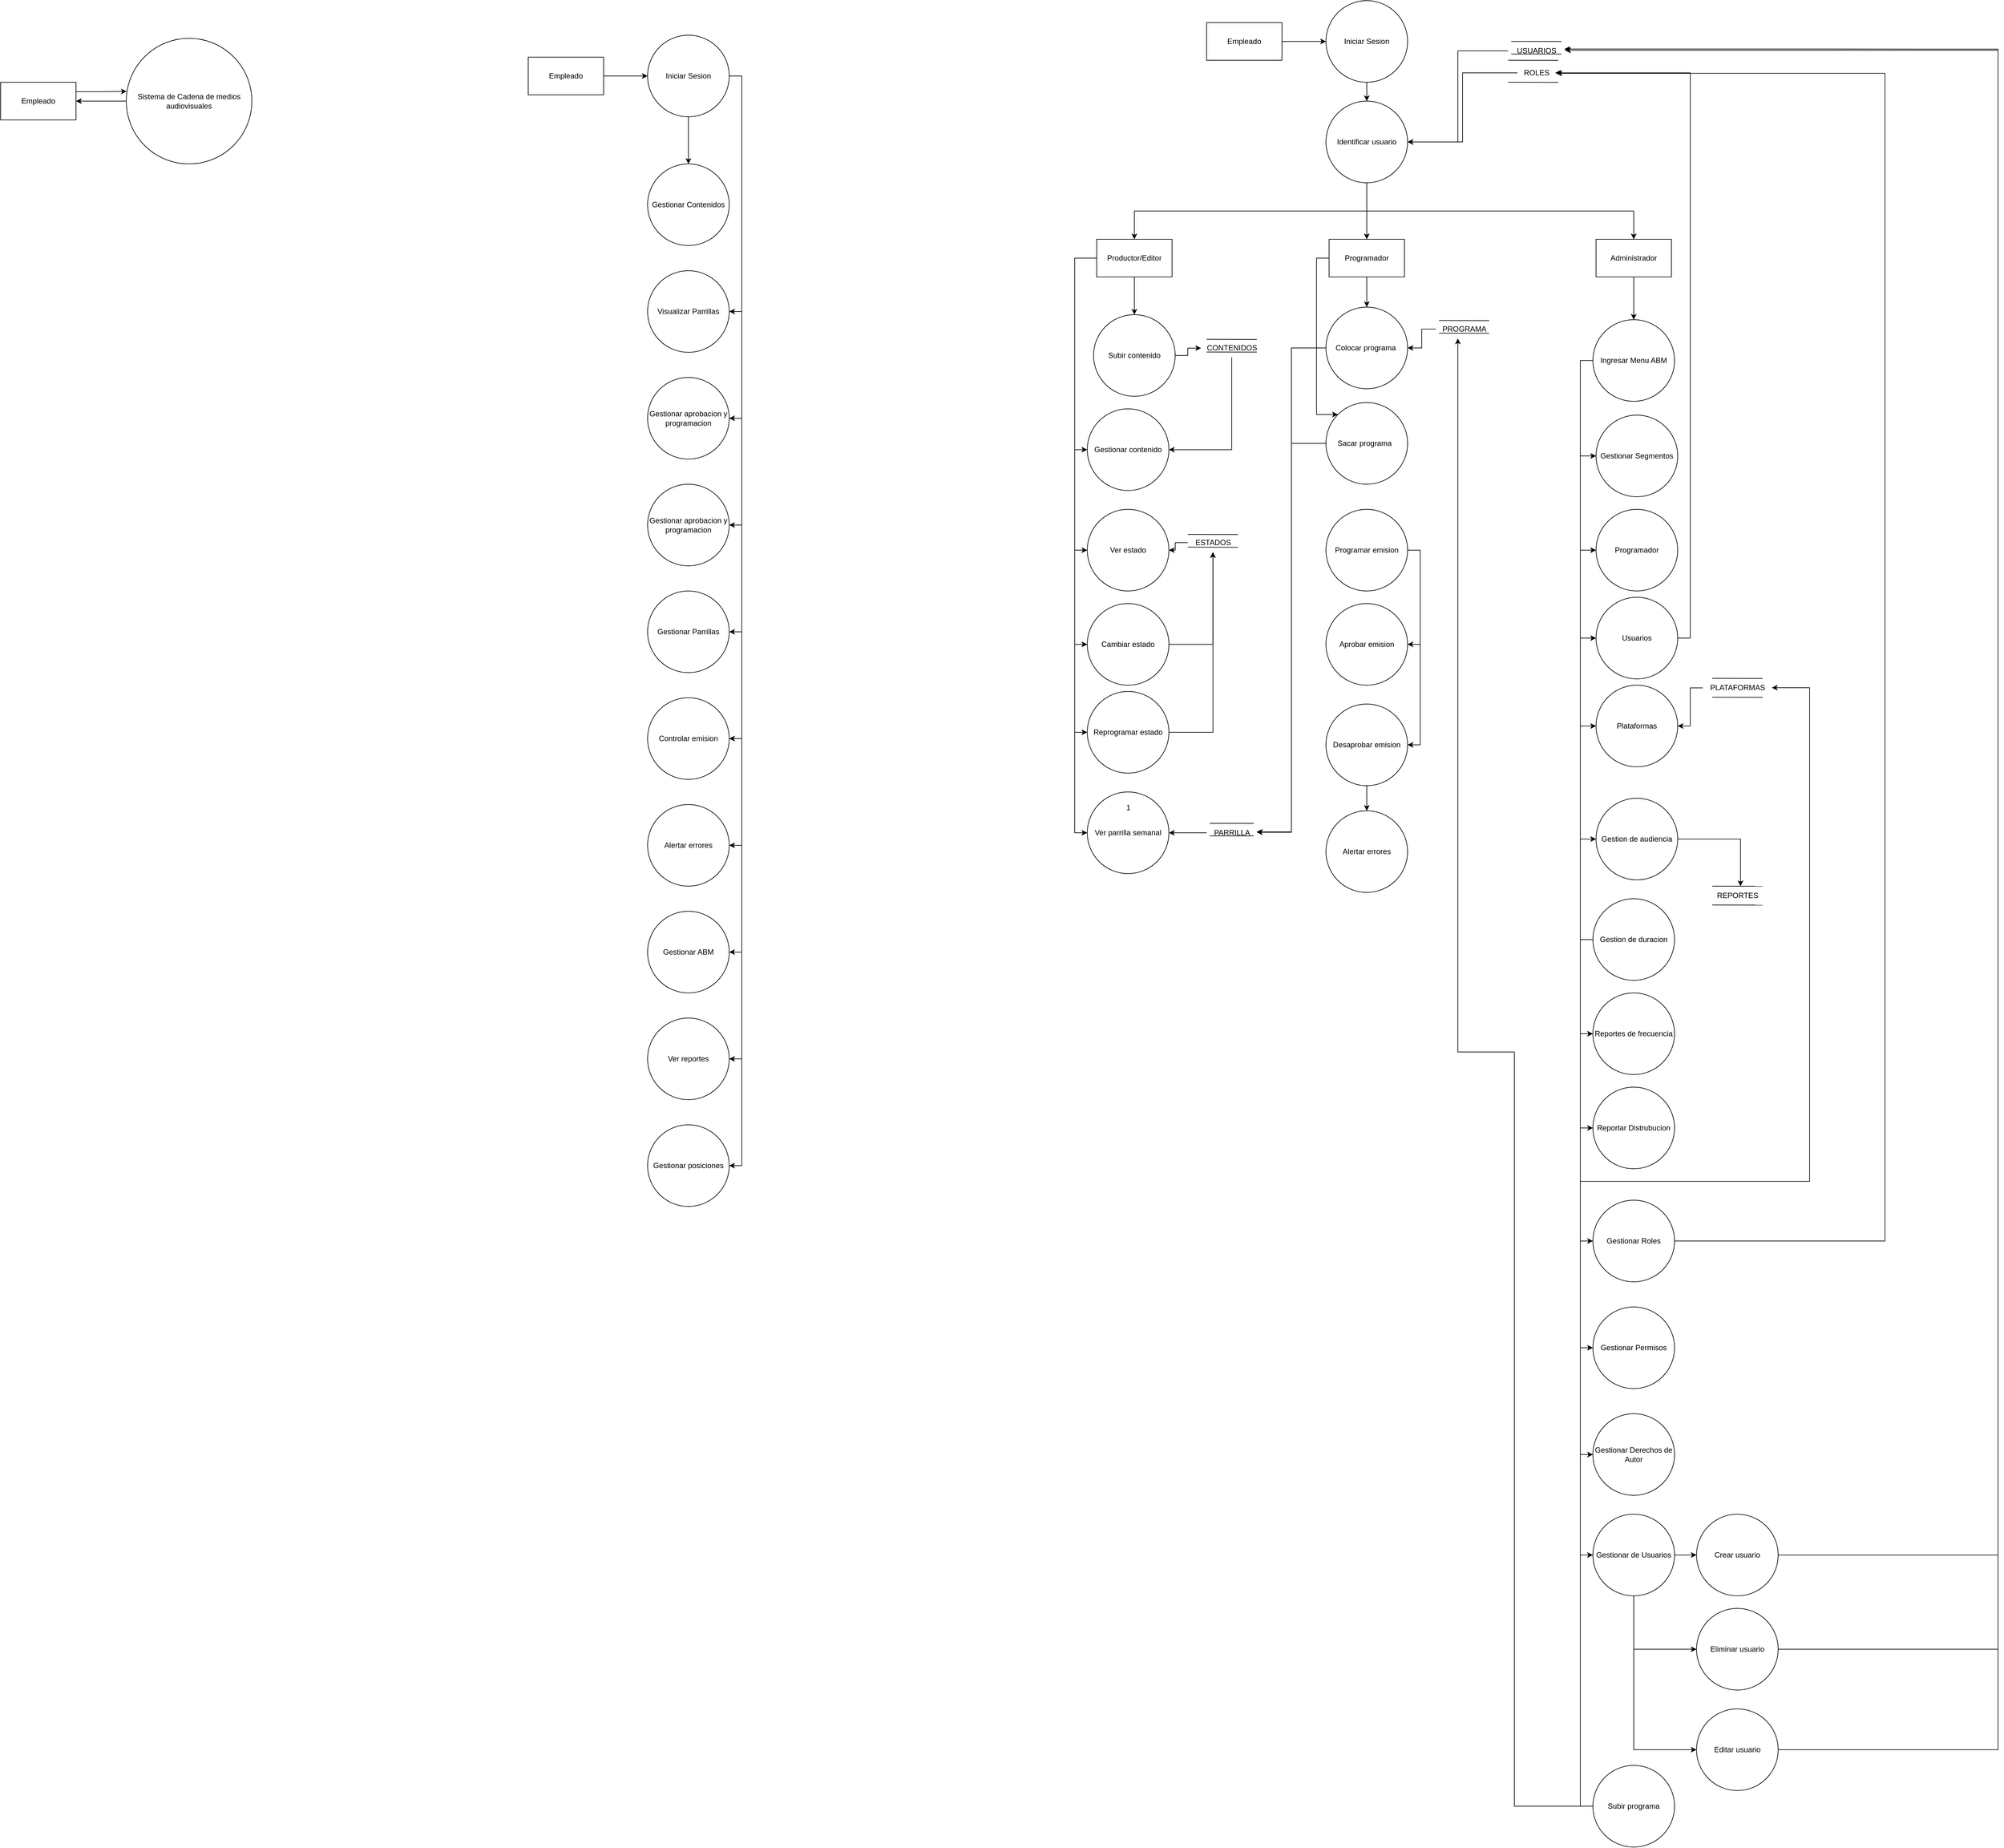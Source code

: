 <mxfile version="21.2.8" type="device">
  <diagram name="Página-1" id="Ly1dpZhFKaLRwfkJaXlY">
    <mxGraphModel dx="2390" dy="1407" grid="1" gridSize="10" guides="1" tooltips="1" connect="1" arrows="1" fold="1" page="1" pageScale="1" pageWidth="827" pageHeight="1169" math="0" shadow="0">
      <root>
        <mxCell id="0" />
        <mxCell id="1" parent="0" />
        <mxCell id="QG6XiLSZ6is3IQgDiI_S-5" style="edgeStyle=orthogonalEdgeStyle;rounded=0;orthogonalLoop=1;jettySize=auto;html=1;exitX=0;exitY=0.5;exitDx=0;exitDy=0;entryX=1;entryY=0.5;entryDx=0;entryDy=0;" parent="1" source="QG6XiLSZ6is3IQgDiI_S-1" target="QG6XiLSZ6is3IQgDiI_S-2" edge="1">
          <mxGeometry relative="1" as="geometry" />
        </mxCell>
        <mxCell id="QG6XiLSZ6is3IQgDiI_S-1" value="Sistema de Cadena de medios audiovisuales" style="ellipse;whiteSpace=wrap;html=1;aspect=fixed;" parent="1" vertex="1">
          <mxGeometry x="200" y="180" width="200" height="200" as="geometry" />
        </mxCell>
        <mxCell id="QG6XiLSZ6is3IQgDiI_S-4" style="edgeStyle=orthogonalEdgeStyle;rounded=0;orthogonalLoop=1;jettySize=auto;html=1;exitX=1;exitY=0.25;exitDx=0;exitDy=0;entryX=0.003;entryY=0.423;entryDx=0;entryDy=0;entryPerimeter=0;" parent="1" source="QG6XiLSZ6is3IQgDiI_S-2" target="QG6XiLSZ6is3IQgDiI_S-1" edge="1">
          <mxGeometry relative="1" as="geometry" />
        </mxCell>
        <mxCell id="QG6XiLSZ6is3IQgDiI_S-2" value="Empleado" style="rounded=0;whiteSpace=wrap;html=1;" parent="1" vertex="1">
          <mxGeometry y="250" width="120" height="60" as="geometry" />
        </mxCell>
        <mxCell id="QG6XiLSZ6is3IQgDiI_S-16" style="edgeStyle=orthogonalEdgeStyle;rounded=0;orthogonalLoop=1;jettySize=auto;html=1;entryX=0;entryY=0.5;entryDx=0;entryDy=0;" parent="1" source="QG6XiLSZ6is3IQgDiI_S-7" target="QG6XiLSZ6is3IQgDiI_S-8" edge="1">
          <mxGeometry relative="1" as="geometry" />
        </mxCell>
        <mxCell id="QG6XiLSZ6is3IQgDiI_S-7" value="Empleado" style="rounded=0;whiteSpace=wrap;html=1;" parent="1" vertex="1">
          <mxGeometry x="840" y="210" width="120" height="60" as="geometry" />
        </mxCell>
        <mxCell id="QG6XiLSZ6is3IQgDiI_S-30" style="edgeStyle=orthogonalEdgeStyle;rounded=0;orthogonalLoop=1;jettySize=auto;html=1;" parent="1" source="QG6XiLSZ6is3IQgDiI_S-8" target="QG6XiLSZ6is3IQgDiI_S-19" edge="1">
          <mxGeometry relative="1" as="geometry" />
        </mxCell>
        <mxCell id="QG6XiLSZ6is3IQgDiI_S-31" style="edgeStyle=orthogonalEdgeStyle;rounded=0;orthogonalLoop=1;jettySize=auto;html=1;exitX=1;exitY=0.5;exitDx=0;exitDy=0;entryX=1;entryY=0.5;entryDx=0;entryDy=0;" parent="1" source="QG6XiLSZ6is3IQgDiI_S-8" target="QG6XiLSZ6is3IQgDiI_S-20" edge="1">
          <mxGeometry relative="1" as="geometry" />
        </mxCell>
        <mxCell id="QG6XiLSZ6is3IQgDiI_S-32" style="edgeStyle=orthogonalEdgeStyle;rounded=0;orthogonalLoop=1;jettySize=auto;html=1;exitX=1;exitY=0.5;exitDx=0;exitDy=0;entryX=1;entryY=0.5;entryDx=0;entryDy=0;" parent="1" source="QG6XiLSZ6is3IQgDiI_S-8" target="QG6XiLSZ6is3IQgDiI_S-21" edge="1">
          <mxGeometry relative="1" as="geometry" />
        </mxCell>
        <mxCell id="QG6XiLSZ6is3IQgDiI_S-34" style="edgeStyle=orthogonalEdgeStyle;rounded=0;orthogonalLoop=1;jettySize=auto;html=1;exitX=1;exitY=0.5;exitDx=0;exitDy=0;entryX=1;entryY=0.5;entryDx=0;entryDy=0;" parent="1" source="QG6XiLSZ6is3IQgDiI_S-8" target="QG6XiLSZ6is3IQgDiI_S-22" edge="1">
          <mxGeometry relative="1" as="geometry" />
        </mxCell>
        <mxCell id="QG6XiLSZ6is3IQgDiI_S-35" style="edgeStyle=orthogonalEdgeStyle;rounded=0;orthogonalLoop=1;jettySize=auto;html=1;exitX=1;exitY=0.5;exitDx=0;exitDy=0;entryX=1;entryY=0.5;entryDx=0;entryDy=0;" parent="1" source="QG6XiLSZ6is3IQgDiI_S-8" target="QG6XiLSZ6is3IQgDiI_S-24" edge="1">
          <mxGeometry relative="1" as="geometry" />
        </mxCell>
        <mxCell id="QG6XiLSZ6is3IQgDiI_S-37" style="edgeStyle=orthogonalEdgeStyle;rounded=0;orthogonalLoop=1;jettySize=auto;html=1;exitX=1;exitY=0.5;exitDx=0;exitDy=0;entryX=1;entryY=0.5;entryDx=0;entryDy=0;" parent="1" source="QG6XiLSZ6is3IQgDiI_S-8" target="QG6XiLSZ6is3IQgDiI_S-25" edge="1">
          <mxGeometry relative="1" as="geometry" />
        </mxCell>
        <mxCell id="QG6XiLSZ6is3IQgDiI_S-38" style="edgeStyle=orthogonalEdgeStyle;rounded=0;orthogonalLoop=1;jettySize=auto;html=1;exitX=1;exitY=0.5;exitDx=0;exitDy=0;entryX=1;entryY=0.5;entryDx=0;entryDy=0;" parent="1" source="QG6XiLSZ6is3IQgDiI_S-8" target="QG6XiLSZ6is3IQgDiI_S-26" edge="1">
          <mxGeometry relative="1" as="geometry" />
        </mxCell>
        <mxCell id="QG6XiLSZ6is3IQgDiI_S-39" style="edgeStyle=orthogonalEdgeStyle;rounded=0;orthogonalLoop=1;jettySize=auto;html=1;exitX=1;exitY=0.5;exitDx=0;exitDy=0;entryX=1;entryY=0.5;entryDx=0;entryDy=0;" parent="1" source="QG6XiLSZ6is3IQgDiI_S-8" target="QG6XiLSZ6is3IQgDiI_S-27" edge="1">
          <mxGeometry relative="1" as="geometry" />
        </mxCell>
        <mxCell id="QG6XiLSZ6is3IQgDiI_S-40" style="edgeStyle=orthogonalEdgeStyle;rounded=0;orthogonalLoop=1;jettySize=auto;html=1;exitX=1;exitY=0.5;exitDx=0;exitDy=0;entryX=1;entryY=0.5;entryDx=0;entryDy=0;" parent="1" source="QG6XiLSZ6is3IQgDiI_S-8" target="QG6XiLSZ6is3IQgDiI_S-28" edge="1">
          <mxGeometry relative="1" as="geometry" />
        </mxCell>
        <mxCell id="QG6XiLSZ6is3IQgDiI_S-41" style="edgeStyle=orthogonalEdgeStyle;rounded=0;orthogonalLoop=1;jettySize=auto;html=1;exitX=1;exitY=0.5;exitDx=0;exitDy=0;entryX=1;entryY=0.5;entryDx=0;entryDy=0;" parent="1" source="QG6XiLSZ6is3IQgDiI_S-8" target="QG6XiLSZ6is3IQgDiI_S-29" edge="1">
          <mxGeometry relative="1" as="geometry" />
        </mxCell>
        <mxCell id="QG6XiLSZ6is3IQgDiI_S-8" value="Iniciar Sesion" style="ellipse;whiteSpace=wrap;html=1;aspect=fixed;" parent="1" vertex="1">
          <mxGeometry x="1030" y="175" width="130" height="130" as="geometry" />
        </mxCell>
        <mxCell id="QG6XiLSZ6is3IQgDiI_S-19" value="Gestionar Contenidos" style="ellipse;whiteSpace=wrap;html=1;aspect=fixed;" parent="1" vertex="1">
          <mxGeometry x="1030" y="380" width="130" height="130" as="geometry" />
        </mxCell>
        <mxCell id="QG6XiLSZ6is3IQgDiI_S-20" value="Visualizar Parrillas" style="ellipse;whiteSpace=wrap;html=1;aspect=fixed;" parent="1" vertex="1">
          <mxGeometry x="1030" y="550" width="130" height="130" as="geometry" />
        </mxCell>
        <mxCell id="QG6XiLSZ6is3IQgDiI_S-21" value="Gestionar aprobacion y programacion" style="ellipse;whiteSpace=wrap;html=1;aspect=fixed;" parent="1" vertex="1">
          <mxGeometry x="1030" y="720" width="130" height="130" as="geometry" />
        </mxCell>
        <mxCell id="QG6XiLSZ6is3IQgDiI_S-22" value="Gestionar aprobacion y programacion" style="ellipse;whiteSpace=wrap;html=1;aspect=fixed;" parent="1" vertex="1">
          <mxGeometry x="1030" y="890" width="130" height="130" as="geometry" />
        </mxCell>
        <mxCell id="QG6XiLSZ6is3IQgDiI_S-24" value="Gestionar Parrillas" style="ellipse;whiteSpace=wrap;html=1;aspect=fixed;" parent="1" vertex="1">
          <mxGeometry x="1030" y="1060" width="130" height="130" as="geometry" />
        </mxCell>
        <mxCell id="QG6XiLSZ6is3IQgDiI_S-25" value="Controlar emision" style="ellipse;whiteSpace=wrap;html=1;aspect=fixed;" parent="1" vertex="1">
          <mxGeometry x="1030" y="1230" width="130" height="130" as="geometry" />
        </mxCell>
        <mxCell id="QG6XiLSZ6is3IQgDiI_S-26" value="Alertar errores" style="ellipse;whiteSpace=wrap;html=1;aspect=fixed;" parent="1" vertex="1">
          <mxGeometry x="1030" y="1400" width="130" height="130" as="geometry" />
        </mxCell>
        <mxCell id="QG6XiLSZ6is3IQgDiI_S-27" value="Gestionar ABM" style="ellipse;whiteSpace=wrap;html=1;aspect=fixed;" parent="1" vertex="1">
          <mxGeometry x="1030" y="1570" width="130" height="130" as="geometry" />
        </mxCell>
        <mxCell id="QG6XiLSZ6is3IQgDiI_S-28" value="Ver reportes" style="ellipse;whiteSpace=wrap;html=1;aspect=fixed;" parent="1" vertex="1">
          <mxGeometry x="1030" y="1740" width="130" height="130" as="geometry" />
        </mxCell>
        <mxCell id="QG6XiLSZ6is3IQgDiI_S-29" value="Gestionar posiciones" style="ellipse;whiteSpace=wrap;html=1;aspect=fixed;" parent="1" vertex="1">
          <mxGeometry x="1030" y="1910" width="130" height="130" as="geometry" />
        </mxCell>
        <mxCell id="QG6XiLSZ6is3IQgDiI_S-42" style="edgeStyle=orthogonalEdgeStyle;rounded=0;orthogonalLoop=1;jettySize=auto;html=1;entryX=0;entryY=0.5;entryDx=0;entryDy=0;" parent="1" source="QG6XiLSZ6is3IQgDiI_S-43" target="QG6XiLSZ6is3IQgDiI_S-54" edge="1">
          <mxGeometry relative="1" as="geometry" />
        </mxCell>
        <mxCell id="QG6XiLSZ6is3IQgDiI_S-43" value="Empleado" style="rounded=0;whiteSpace=wrap;html=1;" parent="1" vertex="1">
          <mxGeometry x="1920" y="155" width="120" height="60" as="geometry" />
        </mxCell>
        <mxCell id="QG6XiLSZ6is3IQgDiI_S-74" style="edgeStyle=orthogonalEdgeStyle;rounded=0;orthogonalLoop=1;jettySize=auto;html=1;exitX=0.5;exitY=1;exitDx=0;exitDy=0;entryX=0.5;entryY=0;entryDx=0;entryDy=0;" parent="1" source="QG6XiLSZ6is3IQgDiI_S-54" target="QG6XiLSZ6is3IQgDiI_S-65" edge="1">
          <mxGeometry relative="1" as="geometry" />
        </mxCell>
        <mxCell id="QG6XiLSZ6is3IQgDiI_S-54" value="Iniciar Sesion" style="ellipse;whiteSpace=wrap;html=1;aspect=fixed;" parent="1" vertex="1">
          <mxGeometry x="2110" y="120" width="130" height="130" as="geometry" />
        </mxCell>
        <mxCell id="QG6XiLSZ6is3IQgDiI_S-104" style="edgeStyle=orthogonalEdgeStyle;rounded=0;orthogonalLoop=1;jettySize=auto;html=1;entryX=0.012;entryY=0.511;entryDx=0;entryDy=0;entryPerimeter=0;" parent="1" source="QG6XiLSZ6is3IQgDiI_S-55" target="QG6XiLSZ6is3IQgDiI_S-103" edge="1">
          <mxGeometry relative="1" as="geometry" />
        </mxCell>
        <mxCell id="QG6XiLSZ6is3IQgDiI_S-55" value="Subir contenido" style="ellipse;whiteSpace=wrap;html=1;aspect=fixed;" parent="1" vertex="1">
          <mxGeometry x="1740" y="620" width="130" height="130" as="geometry" />
        </mxCell>
        <mxCell id="QG6XiLSZ6is3IQgDiI_S-56" value="Ver parrilla semanal" style="ellipse;whiteSpace=wrap;html=1;aspect=fixed;" parent="1" vertex="1">
          <mxGeometry x="1730" y="1380" width="130" height="130" as="geometry" />
        </mxCell>
        <mxCell id="QG6XiLSZ6is3IQgDiI_S-57" value="Ver estado" style="ellipse;whiteSpace=wrap;html=1;aspect=fixed;" parent="1" vertex="1">
          <mxGeometry x="1730" y="930" width="130" height="130" as="geometry" />
        </mxCell>
        <mxCell id="QG6XiLSZ6is3IQgDiI_S-132" style="edgeStyle=orthogonalEdgeStyle;rounded=0;orthogonalLoop=1;jettySize=auto;html=1;exitX=0;exitY=0.5;exitDx=0;exitDy=0;entryX=1;entryY=0.474;entryDx=0;entryDy=0;entryPerimeter=0;" parent="1" source="QG6XiLSZ6is3IQgDiI_S-59" target="QG6XiLSZ6is3IQgDiI_S-123" edge="1">
          <mxGeometry relative="1" as="geometry" />
        </mxCell>
        <mxCell id="QG6XiLSZ6is3IQgDiI_S-59" value="Colocar programa&amp;nbsp;" style="ellipse;whiteSpace=wrap;html=1;aspect=fixed;" parent="1" vertex="1">
          <mxGeometry x="2110" y="608" width="130" height="130" as="geometry" />
        </mxCell>
        <mxCell id="QG6XiLSZ6is3IQgDiI_S-60" value="Aprobar emision" style="ellipse;whiteSpace=wrap;html=1;aspect=fixed;" parent="1" vertex="1">
          <mxGeometry x="2110" y="1080" width="130" height="130" as="geometry" />
        </mxCell>
        <mxCell id="QG6XiLSZ6is3IQgDiI_S-61" value="Alertar errores" style="ellipse;whiteSpace=wrap;html=1;aspect=fixed;" parent="1" vertex="1">
          <mxGeometry x="2110" y="1410" width="130" height="130" as="geometry" />
        </mxCell>
        <mxCell id="QG6XiLSZ6is3IQgDiI_S-83" style="edgeStyle=orthogonalEdgeStyle;rounded=0;orthogonalLoop=1;jettySize=auto;html=1;exitX=0.5;exitY=1;exitDx=0;exitDy=0;entryX=0.5;entryY=0;entryDx=0;entryDy=0;" parent="1" source="QG6XiLSZ6is3IQgDiI_S-65" target="QG6XiLSZ6is3IQgDiI_S-78" edge="1">
          <mxGeometry relative="1" as="geometry" />
        </mxCell>
        <mxCell id="QG6XiLSZ6is3IQgDiI_S-125" style="edgeStyle=orthogonalEdgeStyle;rounded=0;orthogonalLoop=1;jettySize=auto;html=1;exitX=0.5;exitY=1;exitDx=0;exitDy=0;" parent="1" source="QG6XiLSZ6is3IQgDiI_S-65" target="QG6XiLSZ6is3IQgDiI_S-80" edge="1">
          <mxGeometry relative="1" as="geometry" />
        </mxCell>
        <mxCell id="V4vordujrHXwyQd8BHpG-1" style="edgeStyle=orthogonalEdgeStyle;rounded=0;orthogonalLoop=1;jettySize=auto;html=1;exitX=0.5;exitY=1;exitDx=0;exitDy=0;" parent="1" source="QG6XiLSZ6is3IQgDiI_S-65" target="QG6XiLSZ6is3IQgDiI_S-81" edge="1">
          <mxGeometry relative="1" as="geometry" />
        </mxCell>
        <mxCell id="QG6XiLSZ6is3IQgDiI_S-65" value="Identificar usuario" style="ellipse;whiteSpace=wrap;html=1;aspect=fixed;" parent="1" vertex="1">
          <mxGeometry x="2110" y="280" width="130" height="130" as="geometry" />
        </mxCell>
        <mxCell id="QG6XiLSZ6is3IQgDiI_S-67" value="" style="endArrow=none;html=1;rounded=0;" parent="1" source="QG6XiLSZ6is3IQgDiI_S-72" edge="1">
          <mxGeometry width="50" height="50" relative="1" as="geometry">
            <mxPoint x="2400" y="214.92" as="sourcePoint" />
            <mxPoint x="2480" y="215.08" as="targetPoint" />
            <Array as="points">
              <mxPoint x="2400" y="214.92" />
            </Array>
          </mxGeometry>
        </mxCell>
        <mxCell id="QG6XiLSZ6is3IQgDiI_S-68" value="" style="endArrow=none;html=1;rounded=0;" parent="1" edge="1">
          <mxGeometry width="50" height="50" relative="1" as="geometry">
            <mxPoint x="2400" y="250" as="sourcePoint" />
            <mxPoint x="2480" y="250.16" as="targetPoint" />
            <Array as="points">
              <mxPoint x="2400" y="250" />
            </Array>
          </mxGeometry>
        </mxCell>
        <mxCell id="QG6XiLSZ6is3IQgDiI_S-75" style="edgeStyle=orthogonalEdgeStyle;rounded=0;orthogonalLoop=1;jettySize=auto;html=1;entryX=1;entryY=0.5;entryDx=0;entryDy=0;" parent="1" source="QG6XiLSZ6is3IQgDiI_S-69" target="QG6XiLSZ6is3IQgDiI_S-65" edge="1">
          <mxGeometry relative="1" as="geometry" />
        </mxCell>
        <mxCell id="QG6XiLSZ6is3IQgDiI_S-69" value="ROLES" style="text;html=1;align=center;verticalAlign=middle;resizable=0;points=[];autosize=1;strokeColor=none;fillColor=none;" parent="1" vertex="1">
          <mxGeometry x="2415" y="220" width="60" height="30" as="geometry" />
        </mxCell>
        <mxCell id="QG6XiLSZ6is3IQgDiI_S-70" value="" style="endArrow=none;html=1;rounded=0;" parent="1" edge="1">
          <mxGeometry width="50" height="50" relative="1" as="geometry">
            <mxPoint x="2405" y="184.84" as="sourcePoint" />
            <mxPoint x="2485" y="185" as="targetPoint" />
            <Array as="points">
              <mxPoint x="2405" y="184.84" />
            </Array>
          </mxGeometry>
        </mxCell>
        <mxCell id="QG6XiLSZ6is3IQgDiI_S-71" value="" style="endArrow=none;html=1;rounded=0;" parent="1" edge="1">
          <mxGeometry width="50" height="50" relative="1" as="geometry">
            <mxPoint x="2405" y="205" as="sourcePoint" />
            <mxPoint x="2485" y="205.16" as="targetPoint" />
            <Array as="points">
              <mxPoint x="2405" y="205" />
            </Array>
          </mxGeometry>
        </mxCell>
        <mxCell id="QG6XiLSZ6is3IQgDiI_S-77" style="edgeStyle=orthogonalEdgeStyle;rounded=0;orthogonalLoop=1;jettySize=auto;html=1;entryX=1;entryY=0.5;entryDx=0;entryDy=0;" parent="1" source="QG6XiLSZ6is3IQgDiI_S-72" target="QG6XiLSZ6is3IQgDiI_S-65" edge="1">
          <mxGeometry relative="1" as="geometry" />
        </mxCell>
        <mxCell id="QG6XiLSZ6is3IQgDiI_S-91" style="edgeStyle=orthogonalEdgeStyle;rounded=0;orthogonalLoop=1;jettySize=auto;html=1;exitX=0.5;exitY=1;exitDx=0;exitDy=0;entryX=0.5;entryY=0;entryDx=0;entryDy=0;" parent="1" source="QG6XiLSZ6is3IQgDiI_S-78" target="QG6XiLSZ6is3IQgDiI_S-55" edge="1">
          <mxGeometry relative="1" as="geometry" />
        </mxCell>
        <mxCell id="QG6XiLSZ6is3IQgDiI_S-94" style="edgeStyle=orthogonalEdgeStyle;rounded=0;orthogonalLoop=1;jettySize=auto;html=1;exitX=0;exitY=0.5;exitDx=0;exitDy=0;entryX=0;entryY=0.5;entryDx=0;entryDy=0;" parent="1" source="QG6XiLSZ6is3IQgDiI_S-78" target="QG6XiLSZ6is3IQgDiI_S-85" edge="1">
          <mxGeometry relative="1" as="geometry" />
        </mxCell>
        <mxCell id="QG6XiLSZ6is3IQgDiI_S-95" style="edgeStyle=orthogonalEdgeStyle;rounded=0;orthogonalLoop=1;jettySize=auto;html=1;exitX=0;exitY=0.5;exitDx=0;exitDy=0;entryX=0;entryY=0.5;entryDx=0;entryDy=0;" parent="1" source="QG6XiLSZ6is3IQgDiI_S-78" target="QG6XiLSZ6is3IQgDiI_S-57" edge="1">
          <mxGeometry relative="1" as="geometry">
            <mxPoint x="1700" y="930" as="targetPoint" />
          </mxGeometry>
        </mxCell>
        <mxCell id="QG6XiLSZ6is3IQgDiI_S-96" style="edgeStyle=orthogonalEdgeStyle;rounded=0;orthogonalLoop=1;jettySize=auto;html=1;exitX=0;exitY=0.5;exitDx=0;exitDy=0;entryX=0;entryY=0.5;entryDx=0;entryDy=0;" parent="1" source="QG6XiLSZ6is3IQgDiI_S-78" target="QG6XiLSZ6is3IQgDiI_S-86" edge="1">
          <mxGeometry relative="1" as="geometry" />
        </mxCell>
        <mxCell id="QG6XiLSZ6is3IQgDiI_S-97" style="edgeStyle=orthogonalEdgeStyle;rounded=0;orthogonalLoop=1;jettySize=auto;html=1;exitX=0;exitY=0.5;exitDx=0;exitDy=0;entryX=0;entryY=0.5;entryDx=0;entryDy=0;" parent="1" source="QG6XiLSZ6is3IQgDiI_S-78" target="QG6XiLSZ6is3IQgDiI_S-87" edge="1">
          <mxGeometry relative="1" as="geometry" />
        </mxCell>
        <mxCell id="QG6XiLSZ6is3IQgDiI_S-98" style="edgeStyle=orthogonalEdgeStyle;rounded=0;orthogonalLoop=1;jettySize=auto;html=1;exitX=0;exitY=0.5;exitDx=0;exitDy=0;entryX=0;entryY=0.5;entryDx=0;entryDy=0;" parent="1" source="QG6XiLSZ6is3IQgDiI_S-78" target="QG6XiLSZ6is3IQgDiI_S-56" edge="1">
          <mxGeometry relative="1" as="geometry" />
        </mxCell>
        <mxCell id="QG6XiLSZ6is3IQgDiI_S-78" value="Productor/Editor" style="rounded=0;whiteSpace=wrap;html=1;" parent="1" vertex="1">
          <mxGeometry x="1745" y="500" width="120" height="60" as="geometry" />
        </mxCell>
        <mxCell id="QG6XiLSZ6is3IQgDiI_S-135" style="edgeStyle=orthogonalEdgeStyle;rounded=0;orthogonalLoop=1;jettySize=auto;html=1;exitX=0.5;exitY=1;exitDx=0;exitDy=0;entryX=0.5;entryY=0;entryDx=0;entryDy=0;" parent="1" source="QG6XiLSZ6is3IQgDiI_S-80" target="QG6XiLSZ6is3IQgDiI_S-59" edge="1">
          <mxGeometry relative="1" as="geometry" />
        </mxCell>
        <mxCell id="QG6XiLSZ6is3IQgDiI_S-138" style="edgeStyle=orthogonalEdgeStyle;rounded=0;orthogonalLoop=1;jettySize=auto;html=1;exitX=0;exitY=0.5;exitDx=0;exitDy=0;entryX=0;entryY=0;entryDx=0;entryDy=0;" parent="1" source="QG6XiLSZ6is3IQgDiI_S-80" target="QG6XiLSZ6is3IQgDiI_S-126" edge="1">
          <mxGeometry relative="1" as="geometry">
            <Array as="points">
              <mxPoint x="2095" y="530" />
              <mxPoint x="2095" y="779" />
            </Array>
          </mxGeometry>
        </mxCell>
        <mxCell id="QG6XiLSZ6is3IQgDiI_S-80" value="Programador" style="rounded=0;whiteSpace=wrap;html=1;" parent="1" vertex="1">
          <mxGeometry x="2115" y="500" width="120" height="60" as="geometry" />
        </mxCell>
        <mxCell id="QG6XiLSZ6is3IQgDiI_S-211" style="edgeStyle=orthogonalEdgeStyle;rounded=0;orthogonalLoop=1;jettySize=auto;html=1;exitX=0.5;exitY=1;exitDx=0;exitDy=0;" parent="1" source="QG6XiLSZ6is3IQgDiI_S-81" target="QG6XiLSZ6is3IQgDiI_S-144" edge="1">
          <mxGeometry relative="1" as="geometry" />
        </mxCell>
        <mxCell id="QG6XiLSZ6is3IQgDiI_S-81" value="Administrador" style="rounded=0;whiteSpace=wrap;html=1;" parent="1" vertex="1">
          <mxGeometry x="2540" y="500" width="120" height="60" as="geometry" />
        </mxCell>
        <mxCell id="QG6XiLSZ6is3IQgDiI_S-85" value="Gestionar contenido" style="ellipse;whiteSpace=wrap;html=1;aspect=fixed;" parent="1" vertex="1">
          <mxGeometry x="1730" y="770" width="130" height="130" as="geometry" />
        </mxCell>
        <mxCell id="QG6XiLSZ6is3IQgDiI_S-119" style="edgeStyle=orthogonalEdgeStyle;rounded=0;orthogonalLoop=1;jettySize=auto;html=1;exitX=1;exitY=0.5;exitDx=0;exitDy=0;" parent="1" source="QG6XiLSZ6is3IQgDiI_S-86" target="QG6XiLSZ6is3IQgDiI_S-116" edge="1">
          <mxGeometry relative="1" as="geometry" />
        </mxCell>
        <mxCell id="QG6XiLSZ6is3IQgDiI_S-86" value="Cambiar estado" style="ellipse;whiteSpace=wrap;html=1;aspect=fixed;" parent="1" vertex="1">
          <mxGeometry x="1730" y="1080" width="130" height="130" as="geometry" />
        </mxCell>
        <mxCell id="QG6XiLSZ6is3IQgDiI_S-120" style="edgeStyle=orthogonalEdgeStyle;rounded=0;orthogonalLoop=1;jettySize=auto;html=1;exitX=1;exitY=0.5;exitDx=0;exitDy=0;entryX=0.502;entryY=1.01;entryDx=0;entryDy=0;entryPerimeter=0;" parent="1" source="QG6XiLSZ6is3IQgDiI_S-87" target="QG6XiLSZ6is3IQgDiI_S-116" edge="1">
          <mxGeometry relative="1" as="geometry" />
        </mxCell>
        <mxCell id="QG6XiLSZ6is3IQgDiI_S-87" value="Reprogramar estado" style="ellipse;whiteSpace=wrap;html=1;aspect=fixed;" parent="1" vertex="1">
          <mxGeometry x="1730" y="1220" width="130" height="130" as="geometry" />
        </mxCell>
        <mxCell id="QG6XiLSZ6is3IQgDiI_S-88" value="1" style="text;html=1;align=center;verticalAlign=middle;resizable=0;points=[];autosize=1;strokeColor=none;fillColor=none;" parent="1" vertex="1">
          <mxGeometry x="1780" y="1390" width="30" height="30" as="geometry" />
        </mxCell>
        <mxCell id="QG6XiLSZ6is3IQgDiI_S-101" value="" style="endArrow=none;html=1;rounded=0;" parent="1" edge="1">
          <mxGeometry width="50" height="50" relative="1" as="geometry">
            <mxPoint x="1920" y="659.3" as="sourcePoint" />
            <mxPoint x="2000" y="659.46" as="targetPoint" />
            <Array as="points">
              <mxPoint x="1920" y="659.3" />
            </Array>
          </mxGeometry>
        </mxCell>
        <mxCell id="QG6XiLSZ6is3IQgDiI_S-102" value="" style="endArrow=none;html=1;rounded=0;" parent="1" edge="1">
          <mxGeometry width="50" height="50" relative="1" as="geometry">
            <mxPoint x="1920" y="679.46" as="sourcePoint" />
            <mxPoint x="2000" y="679.62" as="targetPoint" />
            <Array as="points">
              <mxPoint x="1920" y="679.46" />
            </Array>
          </mxGeometry>
        </mxCell>
        <mxCell id="QG6XiLSZ6is3IQgDiI_S-105" style="edgeStyle=orthogonalEdgeStyle;rounded=0;orthogonalLoop=1;jettySize=auto;html=1;entryX=1;entryY=0.5;entryDx=0;entryDy=0;" parent="1" source="QG6XiLSZ6is3IQgDiI_S-103" target="QG6XiLSZ6is3IQgDiI_S-85" edge="1">
          <mxGeometry relative="1" as="geometry">
            <Array as="points">
              <mxPoint x="1960" y="835" />
            </Array>
          </mxGeometry>
        </mxCell>
        <mxCell id="QG6XiLSZ6is3IQgDiI_S-103" value="CONTENIDOS" style="text;html=1;align=center;verticalAlign=middle;resizable=0;points=[];autosize=1;strokeColor=none;fillColor=none;" parent="1" vertex="1">
          <mxGeometry x="1910" y="658" width="100" height="30" as="geometry" />
        </mxCell>
        <mxCell id="QG6XiLSZ6is3IQgDiI_S-114" value="" style="endArrow=none;html=1;rounded=0;" parent="1" edge="1">
          <mxGeometry width="50" height="50" relative="1" as="geometry">
            <mxPoint x="1890" y="970" as="sourcePoint" />
            <mxPoint x="1970" y="970.16" as="targetPoint" />
            <Array as="points">
              <mxPoint x="1890" y="970" />
            </Array>
          </mxGeometry>
        </mxCell>
        <mxCell id="QG6XiLSZ6is3IQgDiI_S-115" value="" style="endArrow=none;html=1;rounded=0;" parent="1" edge="1">
          <mxGeometry width="50" height="50" relative="1" as="geometry">
            <mxPoint x="1890" y="990.16" as="sourcePoint" />
            <mxPoint x="1970" y="990.32" as="targetPoint" />
            <Array as="points">
              <mxPoint x="1890" y="990.16" />
            </Array>
          </mxGeometry>
        </mxCell>
        <mxCell id="QG6XiLSZ6is3IQgDiI_S-117" style="edgeStyle=orthogonalEdgeStyle;rounded=0;orthogonalLoop=1;jettySize=auto;html=1;" parent="1" source="QG6XiLSZ6is3IQgDiI_S-116" target="QG6XiLSZ6is3IQgDiI_S-57" edge="1">
          <mxGeometry relative="1" as="geometry" />
        </mxCell>
        <mxCell id="QG6XiLSZ6is3IQgDiI_S-116" value="ESTADOS" style="text;html=1;align=center;verticalAlign=middle;resizable=0;points=[];autosize=1;strokeColor=none;fillColor=none;" parent="1" vertex="1">
          <mxGeometry x="1890" y="968" width="80" height="30" as="geometry" />
        </mxCell>
        <mxCell id="QG6XiLSZ6is3IQgDiI_S-121" value="" style="endArrow=none;html=1;rounded=0;" parent="1" edge="1">
          <mxGeometry width="50" height="50" relative="1" as="geometry">
            <mxPoint x="1925" y="1430" as="sourcePoint" />
            <mxPoint x="1995" y="1430" as="targetPoint" />
          </mxGeometry>
        </mxCell>
        <mxCell id="QG6XiLSZ6is3IQgDiI_S-122" value="" style="endArrow=none;html=1;rounded=0;" parent="1" edge="1">
          <mxGeometry width="50" height="50" relative="1" as="geometry">
            <mxPoint x="1925" y="1450" as="sourcePoint" />
            <mxPoint x="1995" y="1450" as="targetPoint" />
          </mxGeometry>
        </mxCell>
        <mxCell id="QG6XiLSZ6is3IQgDiI_S-124" style="edgeStyle=orthogonalEdgeStyle;rounded=0;orthogonalLoop=1;jettySize=auto;html=1;entryX=1;entryY=0.5;entryDx=0;entryDy=0;" parent="1" source="QG6XiLSZ6is3IQgDiI_S-123" target="QG6XiLSZ6is3IQgDiI_S-56" edge="1">
          <mxGeometry relative="1" as="geometry" />
        </mxCell>
        <mxCell id="QG6XiLSZ6is3IQgDiI_S-123" value="PARRILLA" style="text;html=1;align=center;verticalAlign=middle;resizable=0;points=[];autosize=1;strokeColor=none;fillColor=none;" parent="1" vertex="1">
          <mxGeometry x="1920" y="1430" width="80" height="30" as="geometry" />
        </mxCell>
        <mxCell id="QG6XiLSZ6is3IQgDiI_S-134" style="edgeStyle=orthogonalEdgeStyle;rounded=0;orthogonalLoop=1;jettySize=auto;html=1;exitX=0;exitY=0.5;exitDx=0;exitDy=0;entryX=0.996;entryY=0.454;entryDx=0;entryDy=0;entryPerimeter=0;" parent="1" source="QG6XiLSZ6is3IQgDiI_S-126" target="QG6XiLSZ6is3IQgDiI_S-123" edge="1">
          <mxGeometry relative="1" as="geometry" />
        </mxCell>
        <mxCell id="QG6XiLSZ6is3IQgDiI_S-126" value="Sacar programa&amp;nbsp;&amp;nbsp;" style="ellipse;whiteSpace=wrap;html=1;aspect=fixed;" parent="1" vertex="1">
          <mxGeometry x="2110" y="760" width="130" height="130" as="geometry" />
        </mxCell>
        <mxCell id="QG6XiLSZ6is3IQgDiI_S-128" value="" style="endArrow=none;html=1;rounded=0;" parent="1" edge="1">
          <mxGeometry width="50" height="50" relative="1" as="geometry">
            <mxPoint x="2290" y="629.3" as="sourcePoint" />
            <mxPoint x="2370" y="629.46" as="targetPoint" />
            <Array as="points">
              <mxPoint x="2290" y="629.3" />
            </Array>
          </mxGeometry>
        </mxCell>
        <mxCell id="QG6XiLSZ6is3IQgDiI_S-129" value="" style="endArrow=none;html=1;rounded=0;" parent="1" edge="1">
          <mxGeometry width="50" height="50" relative="1" as="geometry">
            <mxPoint x="2290" y="649.46" as="sourcePoint" />
            <mxPoint x="2370" y="649.62" as="targetPoint" />
            <Array as="points">
              <mxPoint x="2290" y="649.46" />
            </Array>
          </mxGeometry>
        </mxCell>
        <mxCell id="QG6XiLSZ6is3IQgDiI_S-133" style="edgeStyle=orthogonalEdgeStyle;rounded=0;orthogonalLoop=1;jettySize=auto;html=1;" parent="1" source="QG6XiLSZ6is3IQgDiI_S-130" target="QG6XiLSZ6is3IQgDiI_S-59" edge="1">
          <mxGeometry relative="1" as="geometry" />
        </mxCell>
        <mxCell id="QG6XiLSZ6is3IQgDiI_S-130" value="PROGRAMA" style="text;html=1;align=center;verticalAlign=middle;resizable=0;points=[];autosize=1;strokeColor=none;fillColor=none;" parent="1" vertex="1">
          <mxGeometry x="2285" y="628" width="90" height="30" as="geometry" />
        </mxCell>
        <mxCell id="QG6XiLSZ6is3IQgDiI_S-143" style="edgeStyle=orthogonalEdgeStyle;rounded=0;orthogonalLoop=1;jettySize=auto;html=1;exitX=0.5;exitY=1;exitDx=0;exitDy=0;" parent="1" source="QG6XiLSZ6is3IQgDiI_S-139" target="QG6XiLSZ6is3IQgDiI_S-61" edge="1">
          <mxGeometry relative="1" as="geometry" />
        </mxCell>
        <mxCell id="QG6XiLSZ6is3IQgDiI_S-139" value="Desaprobar emision" style="ellipse;whiteSpace=wrap;html=1;aspect=fixed;" parent="1" vertex="1">
          <mxGeometry x="2110" y="1240" width="130" height="130" as="geometry" />
        </mxCell>
        <mxCell id="QG6XiLSZ6is3IQgDiI_S-141" style="edgeStyle=orthogonalEdgeStyle;rounded=0;orthogonalLoop=1;jettySize=auto;html=1;exitX=1;exitY=0.5;exitDx=0;exitDy=0;entryX=1;entryY=0.5;entryDx=0;entryDy=0;" parent="1" source="QG6XiLSZ6is3IQgDiI_S-140" target="QG6XiLSZ6is3IQgDiI_S-60" edge="1">
          <mxGeometry relative="1" as="geometry" />
        </mxCell>
        <mxCell id="QG6XiLSZ6is3IQgDiI_S-142" style="edgeStyle=orthogonalEdgeStyle;rounded=0;orthogonalLoop=1;jettySize=auto;html=1;exitX=1;exitY=0.5;exitDx=0;exitDy=0;entryX=1;entryY=0.5;entryDx=0;entryDy=0;" parent="1" source="QG6XiLSZ6is3IQgDiI_S-140" target="QG6XiLSZ6is3IQgDiI_S-139" edge="1">
          <mxGeometry relative="1" as="geometry" />
        </mxCell>
        <mxCell id="QG6XiLSZ6is3IQgDiI_S-140" value="Programar emision" style="ellipse;whiteSpace=wrap;html=1;aspect=fixed;" parent="1" vertex="1">
          <mxGeometry x="2110" y="930" width="130" height="130" as="geometry" />
        </mxCell>
        <mxCell id="QG6XiLSZ6is3IQgDiI_S-155" style="edgeStyle=orthogonalEdgeStyle;rounded=0;orthogonalLoop=1;jettySize=auto;html=1;exitX=0;exitY=0.5;exitDx=0;exitDy=0;entryX=0;entryY=0.5;entryDx=0;entryDy=0;" parent="1" source="QG6XiLSZ6is3IQgDiI_S-144" target="QG6XiLSZ6is3IQgDiI_S-150" edge="1">
          <mxGeometry relative="1" as="geometry" />
        </mxCell>
        <mxCell id="QG6XiLSZ6is3IQgDiI_S-156" style="edgeStyle=orthogonalEdgeStyle;rounded=0;orthogonalLoop=1;jettySize=auto;html=1;exitX=0;exitY=0.5;exitDx=0;exitDy=0;entryX=0;entryY=0.5;entryDx=0;entryDy=0;" parent="1" source="QG6XiLSZ6is3IQgDiI_S-144" target="QG6XiLSZ6is3IQgDiI_S-148" edge="1">
          <mxGeometry relative="1" as="geometry" />
        </mxCell>
        <mxCell id="QG6XiLSZ6is3IQgDiI_S-157" style="edgeStyle=orthogonalEdgeStyle;rounded=0;orthogonalLoop=1;jettySize=auto;html=1;exitX=0;exitY=0.5;exitDx=0;exitDy=0;entryX=0;entryY=0.5;entryDx=0;entryDy=0;" parent="1" source="QG6XiLSZ6is3IQgDiI_S-144" target="QG6XiLSZ6is3IQgDiI_S-151" edge="1">
          <mxGeometry relative="1" as="geometry" />
        </mxCell>
        <mxCell id="7_Y5KYbLbMyWHr93Bfr--5" style="edgeStyle=orthogonalEdgeStyle;rounded=0;orthogonalLoop=1;jettySize=auto;html=1;exitX=0;exitY=0.5;exitDx=0;exitDy=0;entryX=0;entryY=0.5;entryDx=0;entryDy=0;" parent="1" source="QG6XiLSZ6is3IQgDiI_S-144" target="QG6XiLSZ6is3IQgDiI_S-166" edge="1">
          <mxGeometry relative="1" as="geometry" />
        </mxCell>
        <mxCell id="7_Y5KYbLbMyWHr93Bfr--6" style="edgeStyle=orthogonalEdgeStyle;rounded=0;orthogonalLoop=1;jettySize=auto;html=1;exitX=0;exitY=0.5;exitDx=0;exitDy=0;entryX=0;entryY=0.5;entryDx=0;entryDy=0;" parent="1" source="QG6XiLSZ6is3IQgDiI_S-144" target="QG6XiLSZ6is3IQgDiI_S-167" edge="1">
          <mxGeometry relative="1" as="geometry" />
        </mxCell>
        <mxCell id="7_Y5KYbLbMyWHr93Bfr--7" style="edgeStyle=orthogonalEdgeStyle;rounded=0;orthogonalLoop=1;jettySize=auto;html=1;exitX=0;exitY=0.5;exitDx=0;exitDy=0;entryX=0;entryY=0.5;entryDx=0;entryDy=0;" parent="1" source="QG6XiLSZ6is3IQgDiI_S-144" target="QG6XiLSZ6is3IQgDiI_S-168" edge="1">
          <mxGeometry relative="1" as="geometry" />
        </mxCell>
        <mxCell id="7_Y5KYbLbMyWHr93Bfr--8" style="edgeStyle=orthogonalEdgeStyle;rounded=0;orthogonalLoop=1;jettySize=auto;html=1;exitX=0;exitY=0.5;exitDx=0;exitDy=0;entryX=0;entryY=0.5;entryDx=0;entryDy=0;" parent="1" source="QG6XiLSZ6is3IQgDiI_S-144" target="V4vordujrHXwyQd8BHpG-2" edge="1">
          <mxGeometry relative="1" as="geometry" />
        </mxCell>
        <mxCell id="kgRVBcqkDndFobwm-1Rf-3" style="edgeStyle=orthogonalEdgeStyle;rounded=0;orthogonalLoop=1;jettySize=auto;html=1;exitX=0;exitY=0.5;exitDx=0;exitDy=0;entryX=0;entryY=0.5;entryDx=0;entryDy=0;" edge="1" parent="1" source="QG6XiLSZ6is3IQgDiI_S-144" target="QG6XiLSZ6is3IQgDiI_S-152">
          <mxGeometry relative="1" as="geometry" />
        </mxCell>
        <mxCell id="kgRVBcqkDndFobwm-1Rf-4" style="edgeStyle=orthogonalEdgeStyle;rounded=0;orthogonalLoop=1;jettySize=auto;html=1;exitX=0;exitY=0.5;exitDx=0;exitDy=0;entryX=0;entryY=0.5;entryDx=0;entryDy=0;" edge="1" parent="1" source="QG6XiLSZ6is3IQgDiI_S-144" target="QG6XiLSZ6is3IQgDiI_S-147">
          <mxGeometry relative="1" as="geometry" />
        </mxCell>
        <mxCell id="QG6XiLSZ6is3IQgDiI_S-144" value="Ingresar Menu ABM" style="ellipse;whiteSpace=wrap;html=1;aspect=fixed;" parent="1" vertex="1">
          <mxGeometry x="2535" y="628" width="130" height="130" as="geometry" />
        </mxCell>
        <mxCell id="QG6XiLSZ6is3IQgDiI_S-145" value="Reportes de frecuencia" style="ellipse;whiteSpace=wrap;html=1;aspect=fixed;" parent="1" vertex="1">
          <mxGeometry x="2535" y="1700" width="130" height="130" as="geometry" />
        </mxCell>
        <mxCell id="QG6XiLSZ6is3IQgDiI_S-184" style="edgeStyle=orthogonalEdgeStyle;rounded=0;orthogonalLoop=1;jettySize=auto;html=1;exitX=0;exitY=0.5;exitDx=0;exitDy=0;entryX=0;entryY=0.5;entryDx=0;entryDy=0;" parent="1" source="QG6XiLSZ6is3IQgDiI_S-146" target="QG6XiLSZ6is3IQgDiI_S-145" edge="1">
          <mxGeometry relative="1" as="geometry" />
        </mxCell>
        <mxCell id="QG6XiLSZ6is3IQgDiI_S-185" style="edgeStyle=orthogonalEdgeStyle;rounded=0;orthogonalLoop=1;jettySize=auto;html=1;exitX=0;exitY=0.5;exitDx=0;exitDy=0;entryX=0;entryY=0.5;entryDx=0;entryDy=0;" parent="1" source="QG6XiLSZ6is3IQgDiI_S-146" target="QG6XiLSZ6is3IQgDiI_S-159" edge="1">
          <mxGeometry relative="1" as="geometry" />
        </mxCell>
        <mxCell id="QG6XiLSZ6is3IQgDiI_S-146" value="Gestion de duracion" style="ellipse;whiteSpace=wrap;html=1;aspect=fixed;" parent="1" vertex="1">
          <mxGeometry x="2535" y="1550" width="130" height="130" as="geometry" />
        </mxCell>
        <mxCell id="QG6XiLSZ6is3IQgDiI_S-181" style="edgeStyle=orthogonalEdgeStyle;rounded=0;orthogonalLoop=1;jettySize=auto;html=1;exitX=1;exitY=0.5;exitDx=0;exitDy=0;entryX=0.556;entryY=0;entryDx=0;entryDy=0;entryPerimeter=0;" parent="1" source="QG6XiLSZ6is3IQgDiI_S-147" target="QG6XiLSZ6is3IQgDiI_S-174" edge="1">
          <mxGeometry relative="1" as="geometry" />
        </mxCell>
        <mxCell id="QG6XiLSZ6is3IQgDiI_S-147" value="Gestion de audiencia" style="ellipse;whiteSpace=wrap;html=1;aspect=fixed;" parent="1" vertex="1">
          <mxGeometry x="2540" y="1390" width="130" height="130" as="geometry" />
        </mxCell>
        <mxCell id="QG6XiLSZ6is3IQgDiI_S-148" value="Programador" style="ellipse;whiteSpace=wrap;html=1;aspect=fixed;" parent="1" vertex="1">
          <mxGeometry x="2540" y="930" width="130" height="130" as="geometry" />
        </mxCell>
        <mxCell id="QG6XiLSZ6is3IQgDiI_S-150" value="Gestionar Segmentos" style="ellipse;whiteSpace=wrap;html=1;aspect=fixed;" parent="1" vertex="1">
          <mxGeometry x="2540" y="780" width="130" height="130" as="geometry" />
        </mxCell>
        <mxCell id="7_Y5KYbLbMyWHr93Bfr--2" style="edgeStyle=orthogonalEdgeStyle;rounded=0;orthogonalLoop=1;jettySize=auto;html=1;exitX=1;exitY=0.5;exitDx=0;exitDy=0;" parent="1" source="QG6XiLSZ6is3IQgDiI_S-151" target="QG6XiLSZ6is3IQgDiI_S-69" edge="1">
          <mxGeometry relative="1" as="geometry">
            <Array as="points">
              <mxPoint x="2690" y="1135" />
              <mxPoint x="2690" y="235" />
            </Array>
          </mxGeometry>
        </mxCell>
        <mxCell id="QG6XiLSZ6is3IQgDiI_S-151" value="Usuarios" style="ellipse;whiteSpace=wrap;html=1;aspect=fixed;" parent="1" vertex="1">
          <mxGeometry x="2540" y="1070" width="130" height="130" as="geometry" />
        </mxCell>
        <mxCell id="QG6XiLSZ6is3IQgDiI_S-152" value="Plataformas" style="ellipse;whiteSpace=wrap;html=1;aspect=fixed;" parent="1" vertex="1">
          <mxGeometry x="2540" y="1210" width="130" height="130" as="geometry" />
        </mxCell>
        <mxCell id="QG6XiLSZ6is3IQgDiI_S-159" value="Reportar Distrubucion" style="ellipse;whiteSpace=wrap;html=1;aspect=fixed;" parent="1" vertex="1">
          <mxGeometry x="2535" y="1850" width="130" height="130" as="geometry" />
        </mxCell>
        <mxCell id="QG6XiLSZ6is3IQgDiI_S-190" style="edgeStyle=orthogonalEdgeStyle;rounded=0;orthogonalLoop=1;jettySize=auto;html=1;exitX=1;exitY=0.5;exitDx=0;exitDy=0;entryX=1.036;entryY=0.526;entryDx=0;entryDy=0;entryPerimeter=0;" parent="1" source="QG6XiLSZ6is3IQgDiI_S-166" target="QG6XiLSZ6is3IQgDiI_S-69" edge="1">
          <mxGeometry relative="1" as="geometry">
            <mxPoint x="2780" y="2160" as="targetPoint" />
            <Array as="points">
              <mxPoint x="3000" y="2095" />
              <mxPoint x="3000" y="236" />
            </Array>
          </mxGeometry>
        </mxCell>
        <mxCell id="QG6XiLSZ6is3IQgDiI_S-166" value="Gestionar Roles" style="ellipse;whiteSpace=wrap;html=1;aspect=fixed;" parent="1" vertex="1">
          <mxGeometry x="2535" y="2030" width="130" height="130" as="geometry" />
        </mxCell>
        <mxCell id="QG6XiLSZ6is3IQgDiI_S-167" value="Gestionar Permisos" style="ellipse;whiteSpace=wrap;html=1;aspect=fixed;" parent="1" vertex="1">
          <mxGeometry x="2535" y="2200" width="130" height="130" as="geometry" />
        </mxCell>
        <mxCell id="QG6XiLSZ6is3IQgDiI_S-168" value="Gestionar Derechos de Autor" style="ellipse;whiteSpace=wrap;html=1;aspect=fixed;" parent="1" vertex="1">
          <mxGeometry x="2535" y="2370" width="130" height="130" as="geometry" />
        </mxCell>
        <mxCell id="QG6XiLSZ6is3IQgDiI_S-172" value="" style="endArrow=none;html=1;rounded=0;" parent="1" edge="1">
          <mxGeometry width="50" height="50" relative="1" as="geometry">
            <mxPoint x="2725" y="1530" as="sourcePoint" />
            <mxPoint x="2805" y="1530.16" as="targetPoint" />
            <Array as="points">
              <mxPoint x="2725" y="1530" />
            </Array>
          </mxGeometry>
        </mxCell>
        <mxCell id="QG6XiLSZ6is3IQgDiI_S-173" value="" style="endArrow=none;html=1;rounded=0;" parent="1" edge="1">
          <mxGeometry width="50" height="50" relative="1" as="geometry">
            <mxPoint x="2725" y="1560" as="sourcePoint" />
            <mxPoint x="2805" y="1560.16" as="targetPoint" />
            <Array as="points">
              <mxPoint x="2725" y="1560" />
            </Array>
          </mxGeometry>
        </mxCell>
        <mxCell id="QG6XiLSZ6is3IQgDiI_S-174" value="REPORTES" style="text;html=1;align=center;verticalAlign=middle;resizable=0;points=[];autosize=1;strokeColor=none;fillColor=none;" parent="1" vertex="1">
          <mxGeometry x="2720" y="1530" width="90" height="30" as="geometry" />
        </mxCell>
        <mxCell id="QG6XiLSZ6is3IQgDiI_S-189" value="" style="endArrow=none;html=1;rounded=0;" parent="1" target="QG6XiLSZ6is3IQgDiI_S-72" edge="1">
          <mxGeometry width="50" height="50" relative="1" as="geometry">
            <mxPoint x="2400" y="214.92" as="sourcePoint" />
            <mxPoint x="2480" y="215.08" as="targetPoint" />
            <Array as="points" />
          </mxGeometry>
        </mxCell>
        <mxCell id="QG6XiLSZ6is3IQgDiI_S-72" value="USUARIOS" style="text;html=1;align=center;verticalAlign=middle;resizable=0;points=[];autosize=1;strokeColor=none;fillColor=none;" parent="1" vertex="1">
          <mxGeometry x="2400" y="185" width="90" height="30" as="geometry" />
        </mxCell>
        <mxCell id="V4vordujrHXwyQd8BHpG-12" style="edgeStyle=orthogonalEdgeStyle;rounded=0;orthogonalLoop=1;jettySize=auto;html=1;exitX=1;exitY=0.5;exitDx=0;exitDy=0;" parent="1" source="V4vordujrHXwyQd8BHpG-2" target="V4vordujrHXwyQd8BHpG-4" edge="1">
          <mxGeometry relative="1" as="geometry" />
        </mxCell>
        <mxCell id="V4vordujrHXwyQd8BHpG-19" style="edgeStyle=orthogonalEdgeStyle;rounded=0;orthogonalLoop=1;jettySize=auto;html=1;exitX=0.5;exitY=1;exitDx=0;exitDy=0;entryX=0;entryY=0.5;entryDx=0;entryDy=0;" parent="1" source="V4vordujrHXwyQd8BHpG-2" target="V4vordujrHXwyQd8BHpG-5" edge="1">
          <mxGeometry relative="1" as="geometry" />
        </mxCell>
        <mxCell id="V4vordujrHXwyQd8BHpG-20" style="edgeStyle=orthogonalEdgeStyle;rounded=0;orthogonalLoop=1;jettySize=auto;html=1;exitX=0.5;exitY=1;exitDx=0;exitDy=0;entryX=0;entryY=0.5;entryDx=0;entryDy=0;" parent="1" source="V4vordujrHXwyQd8BHpG-2" target="V4vordujrHXwyQd8BHpG-6" edge="1">
          <mxGeometry relative="1" as="geometry" />
        </mxCell>
        <mxCell id="V4vordujrHXwyQd8BHpG-2" value="Gestionar de Usuarios" style="ellipse;whiteSpace=wrap;html=1;aspect=fixed;" parent="1" vertex="1">
          <mxGeometry x="2535" y="2530" width="130" height="130" as="geometry" />
        </mxCell>
        <mxCell id="V4vordujrHXwyQd8BHpG-17" style="edgeStyle=orthogonalEdgeStyle;rounded=0;orthogonalLoop=1;jettySize=auto;html=1;exitX=1;exitY=0.5;exitDx=0;exitDy=0;entryX=1.009;entryY=0.465;entryDx=0;entryDy=0;entryPerimeter=0;" parent="1" source="V4vordujrHXwyQd8BHpG-4" target="QG6XiLSZ6is3IQgDiI_S-72" edge="1">
          <mxGeometry relative="1" as="geometry">
            <Array as="points">
              <mxPoint x="3180" y="2595" />
              <mxPoint x="3180" y="199" />
            </Array>
          </mxGeometry>
        </mxCell>
        <mxCell id="V4vordujrHXwyQd8BHpG-4" value="Crear usuario" style="ellipse;whiteSpace=wrap;html=1;aspect=fixed;" parent="1" vertex="1">
          <mxGeometry x="2700" y="2530" width="130" height="130" as="geometry" />
        </mxCell>
        <mxCell id="V4vordujrHXwyQd8BHpG-21" style="edgeStyle=orthogonalEdgeStyle;rounded=0;orthogonalLoop=1;jettySize=auto;html=1;entryX=0.995;entryY=0.405;entryDx=0;entryDy=0;entryPerimeter=0;" parent="1" source="V4vordujrHXwyQd8BHpG-5" target="QG6XiLSZ6is3IQgDiI_S-72" edge="1">
          <mxGeometry relative="1" as="geometry">
            <mxPoint x="2580" y="190" as="targetPoint" />
            <Array as="points">
              <mxPoint x="3180" y="2745" />
              <mxPoint x="3180" y="197" />
            </Array>
          </mxGeometry>
        </mxCell>
        <mxCell id="V4vordujrHXwyQd8BHpG-5" value="Eliminar usuario" style="ellipse;whiteSpace=wrap;html=1;aspect=fixed;" parent="1" vertex="1">
          <mxGeometry x="2700" y="2680" width="130" height="130" as="geometry" />
        </mxCell>
        <mxCell id="V4vordujrHXwyQd8BHpG-22" style="edgeStyle=orthogonalEdgeStyle;rounded=0;orthogonalLoop=1;jettySize=auto;html=1;entryX=1.005;entryY=0.467;entryDx=0;entryDy=0;entryPerimeter=0;" parent="1" source="V4vordujrHXwyQd8BHpG-6" target="QG6XiLSZ6is3IQgDiI_S-72" edge="1">
          <mxGeometry relative="1" as="geometry">
            <mxPoint x="2610" y="120" as="targetPoint" />
            <Array as="points">
              <mxPoint x="3180" y="2905" />
              <mxPoint x="3180" y="199" />
            </Array>
          </mxGeometry>
        </mxCell>
        <mxCell id="V4vordujrHXwyQd8BHpG-6" value="Editar usuario" style="ellipse;whiteSpace=wrap;html=1;aspect=fixed;" parent="1" vertex="1">
          <mxGeometry x="2700" y="2840" width="130" height="130" as="geometry" />
        </mxCell>
        <mxCell id="kgRVBcqkDndFobwm-1Rf-9" style="edgeStyle=orthogonalEdgeStyle;rounded=0;orthogonalLoop=1;jettySize=auto;html=1;exitX=1;exitY=0.5;exitDx=0;exitDy=0;" edge="1" parent="1" source="kgRVBcqkDndFobwm-1Rf-7" target="QG6XiLSZ6is3IQgDiI_S-130">
          <mxGeometry relative="1" as="geometry">
            <mxPoint x="2390" y="620" as="targetPoint" />
            <Array as="points">
              <mxPoint x="2410" y="2995" />
              <mxPoint x="2410" y="1794" />
              <mxPoint x="2320" y="1794" />
            </Array>
          </mxGeometry>
        </mxCell>
        <mxCell id="kgRVBcqkDndFobwm-1Rf-10" style="edgeStyle=orthogonalEdgeStyle;rounded=0;orthogonalLoop=1;jettySize=auto;html=1;exitX=0;exitY=0.5;exitDx=0;exitDy=0;" edge="1" parent="1" source="kgRVBcqkDndFobwm-1Rf-7" target="kgRVBcqkDndFobwm-1Rf-13">
          <mxGeometry relative="1" as="geometry">
            <mxPoint x="2850" y="1340" as="targetPoint" />
            <Array as="points">
              <mxPoint x="2515" y="2995" />
              <mxPoint x="2515" y="2000" />
              <mxPoint x="2880" y="2000" />
              <mxPoint x="2880" y="1214" />
            </Array>
          </mxGeometry>
        </mxCell>
        <mxCell id="kgRVBcqkDndFobwm-1Rf-7" value="Subir programa" style="ellipse;whiteSpace=wrap;html=1;aspect=fixed;" vertex="1" parent="1">
          <mxGeometry x="2535" y="2930" width="130" height="130" as="geometry" />
        </mxCell>
        <mxCell id="kgRVBcqkDndFobwm-1Rf-11" value="" style="endArrow=none;html=1;rounded=0;" edge="1" parent="1">
          <mxGeometry width="50" height="50" relative="1" as="geometry">
            <mxPoint x="2725" y="1199.17" as="sourcePoint" />
            <mxPoint x="2805" y="1199.33" as="targetPoint" />
            <Array as="points">
              <mxPoint x="2725" y="1199.17" />
            </Array>
          </mxGeometry>
        </mxCell>
        <mxCell id="kgRVBcqkDndFobwm-1Rf-12" value="" style="endArrow=none;html=1;rounded=0;" edge="1" parent="1">
          <mxGeometry width="50" height="50" relative="1" as="geometry">
            <mxPoint x="2725" y="1229.17" as="sourcePoint" />
            <mxPoint x="2805" y="1229.33" as="targetPoint" />
            <Array as="points">
              <mxPoint x="2725" y="1229.17" />
            </Array>
          </mxGeometry>
        </mxCell>
        <mxCell id="kgRVBcqkDndFobwm-1Rf-14" style="edgeStyle=orthogonalEdgeStyle;rounded=0;orthogonalLoop=1;jettySize=auto;html=1;entryX=1;entryY=0.5;entryDx=0;entryDy=0;" edge="1" parent="1" source="kgRVBcqkDndFobwm-1Rf-13" target="QG6XiLSZ6is3IQgDiI_S-152">
          <mxGeometry relative="1" as="geometry" />
        </mxCell>
        <mxCell id="kgRVBcqkDndFobwm-1Rf-13" value="PLATAFORMAS" style="text;html=1;align=center;verticalAlign=middle;resizable=0;points=[];autosize=1;strokeColor=none;fillColor=none;" vertex="1" parent="1">
          <mxGeometry x="2710" y="1199.17" width="110" height="30" as="geometry" />
        </mxCell>
      </root>
    </mxGraphModel>
  </diagram>
</mxfile>
